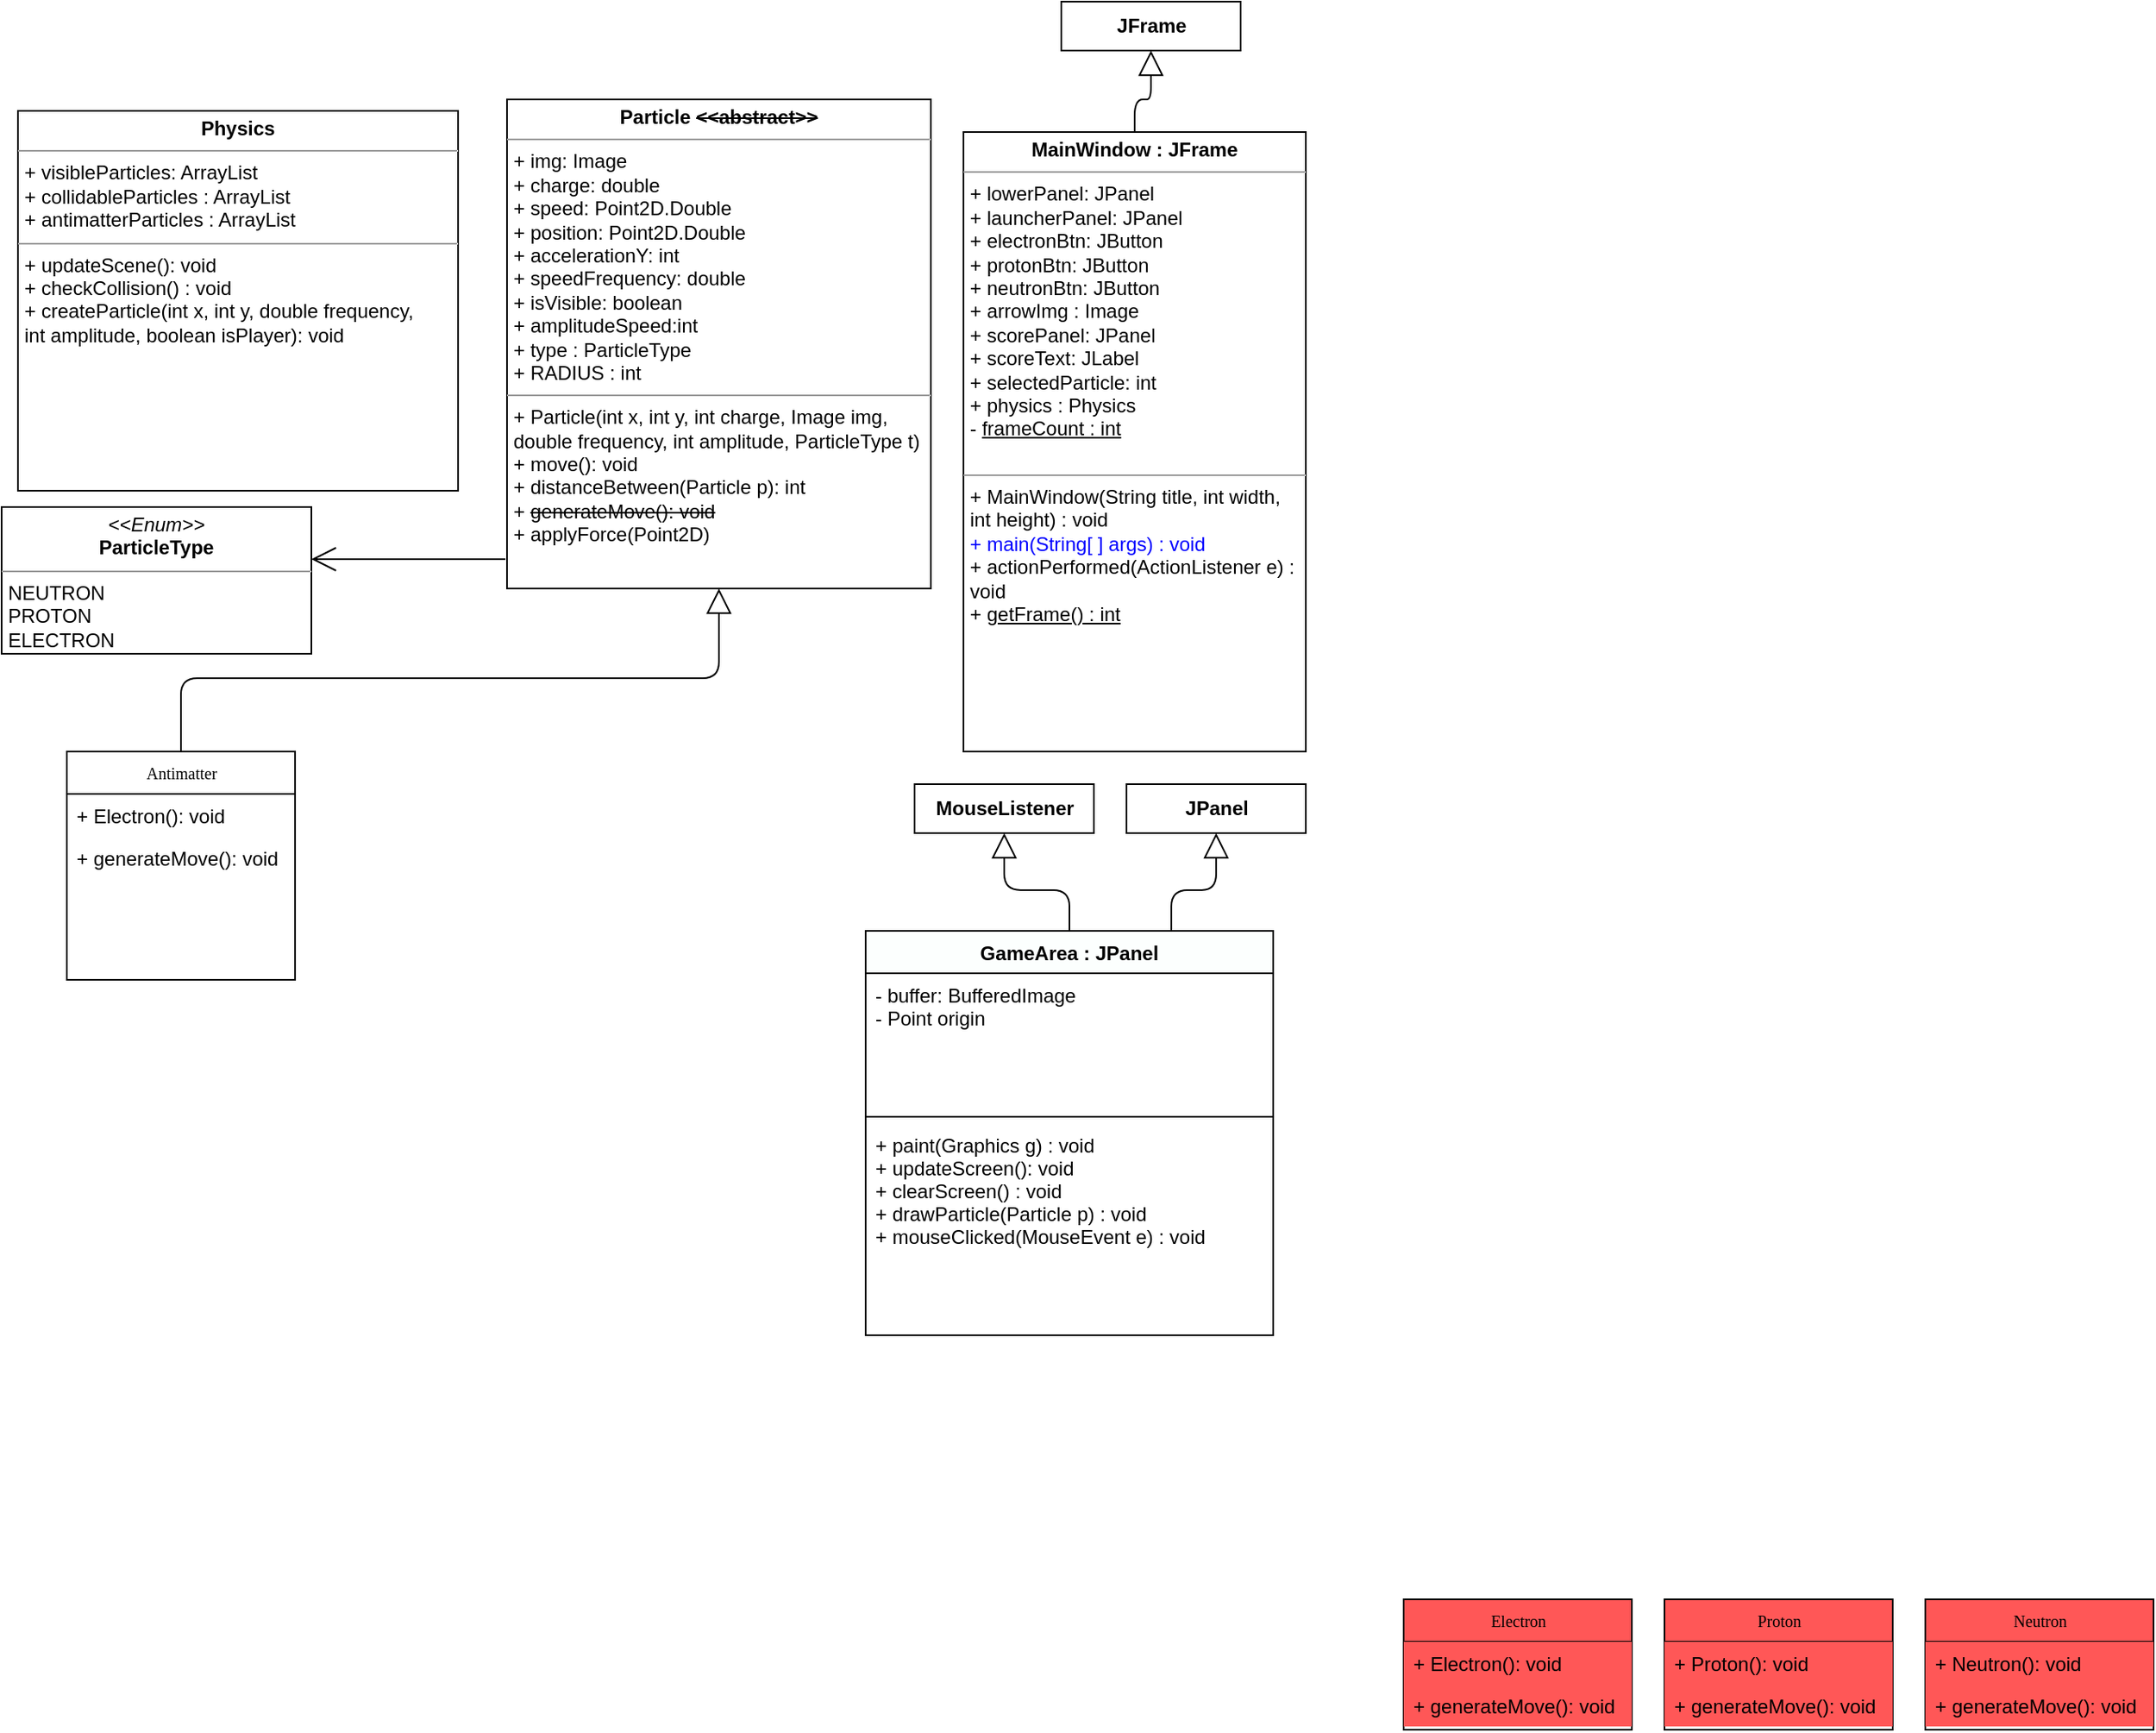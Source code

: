 <mxfile version="17.4.0" type="github">
  <diagram name="Page-1" id="c4acf3e9-155e-7222-9cf6-157b1a14988f">
    <mxGraphModel dx="1038" dy="547" grid="1" gridSize="10" guides="1" tooltips="1" connect="1" arrows="1" fold="1" page="1" pageScale="1" pageWidth="827" pageHeight="1169" background="none" math="0" shadow="0">
      <root>
        <mxCell id="0" />
        <mxCell id="1" parent="0" />
        <mxCell id="17acba5748e5396b-30" value="Neutron" style="swimlane;html=1;fontStyle=0;childLayout=stackLayout;horizontal=1;startSize=26;fillColor=#FF5757;horizontalStack=0;resizeParent=1;resizeLast=0;collapsible=1;marginBottom=0;swimlaneFillColor=#ffffff;rounded=0;shadow=0;comic=0;labelBackgroundColor=none;strokeWidth=1;fontFamily=Verdana;fontSize=10;align=center;" parent="1" vertex="1">
          <mxGeometry x="1200" y="1000" width="140" height="80" as="geometry">
            <mxRectangle x="470" y="750" width="70" height="26" as="alternateBounds" />
          </mxGeometry>
        </mxCell>
        <mxCell id="17acba5748e5396b-31" value="+ Neutron(): void" style="text;html=1;strokeColor=none;fillColor=#FF5757;align=left;verticalAlign=top;spacingLeft=4;spacingRight=4;whiteSpace=wrap;overflow=hidden;rotatable=0;points=[[0,0.5],[1,0.5]];portConstraint=eastwest;" parent="17acba5748e5396b-30" vertex="1">
          <mxGeometry y="26" width="140" height="26" as="geometry" />
        </mxCell>
        <mxCell id="17acba5748e5396b-32" value="+ generateMove(): void" style="text;html=1;strokeColor=none;fillColor=#FF5757;align=left;verticalAlign=top;spacingLeft=4;spacingRight=4;whiteSpace=wrap;overflow=hidden;rotatable=0;points=[[0,0.5],[1,0.5]];portConstraint=eastwest;" parent="17acba5748e5396b-30" vertex="1">
          <mxGeometry y="52" width="140" height="26" as="geometry" />
        </mxCell>
        <mxCell id="5d2195bd80daf111-18" value="&lt;p style=&quot;margin: 0px ; margin-top: 4px ; text-align: center&quot;&gt;&lt;b&gt;Physics&lt;/b&gt;&lt;/p&gt;&lt;hr size=&quot;1&quot;&gt;&lt;p style=&quot;margin: 0px ; margin-left: 4px&quot;&gt;+ visibleParticles: ArrayList&lt;br&gt;&lt;/p&gt;&lt;p style=&quot;margin: 0px ; margin-left: 4px&quot;&gt;+ collidableParticles : ArrayList&lt;/p&gt;&lt;p style=&quot;margin: 0px ; margin-left: 4px&quot;&gt;+ antimatterParticles : ArrayList&lt;/p&gt;&lt;hr size=&quot;1&quot;&gt;&lt;p style=&quot;margin: 0px ; margin-left: 4px&quot;&gt;+ updateScene(): void&lt;br&gt;+ checkCollision() : void&lt;/p&gt;&lt;p style=&quot;margin: 0px ; margin-left: 4px&quot;&gt;&lt;span&gt;+ createParticle(int x, int y, double frequency,&lt;/span&gt;&lt;/p&gt;&lt;p style=&quot;margin: 0px ; margin-left: 4px&quot;&gt;&lt;span&gt;int amplitude, boolean isPlayer): void&lt;/span&gt;&lt;/p&gt;" style="verticalAlign=top;align=left;overflow=fill;fontSize=12;fontFamily=Helvetica;html=1;rounded=0;shadow=0;comic=0;labelBackgroundColor=none;strokeWidth=1" parent="1" vertex="1">
          <mxGeometry x="30" y="87" width="270" height="233" as="geometry" />
        </mxCell>
        <mxCell id="5d2195bd80daf111-19" value="&lt;p style=&quot;margin: 0px ; margin-top: 4px ; text-align: center&quot;&gt;&lt;b&gt;Particle &lt;strike&gt;&amp;lt;&amp;lt;abstract&amp;gt;&amp;gt;&lt;/strike&gt;&lt;/b&gt;&lt;/p&gt;&lt;hr size=&quot;1&quot;&gt;&lt;p style=&quot;margin: 0px ; margin-left: 4px&quot;&gt;+ img: Image&lt;br&gt;&lt;/p&gt;&lt;p style=&quot;margin: 0px ; margin-left: 4px&quot;&gt;+ charge: double&lt;/p&gt;&lt;p style=&quot;margin: 0px ; margin-left: 4px&quot;&gt;+ speed: Point2D.Double&lt;/p&gt;&lt;p style=&quot;margin: 0px ; margin-left: 4px&quot;&gt;+ position: Point2D.Double&lt;/p&gt;&lt;p style=&quot;margin: 0px ; margin-left: 4px&quot;&gt;+ accelerationY: int&lt;/p&gt;&lt;p style=&quot;margin: 0px ; margin-left: 4px&quot;&gt;+ speedFrequency: double&lt;/p&gt;&lt;p style=&quot;margin: 0px ; margin-left: 4px&quot;&gt;+ isVisible: boolean&lt;/p&gt;&lt;p style=&quot;margin: 0px ; margin-left: 4px&quot;&gt;+ amplitudeSpeed:int&lt;/p&gt;&lt;p style=&quot;margin: 0px ; margin-left: 4px&quot;&gt;+ type : ParticleType&lt;/p&gt;&lt;p style=&quot;margin: 0px ; margin-left: 4px&quot;&gt;+ RADIUS : int&lt;/p&gt;&lt;hr size=&quot;1&quot;&gt;&lt;p style=&quot;margin: 0px ; margin-left: 4px&quot;&gt;+ Particle(int x, int y, int charge, Image img,&lt;/p&gt;&lt;p style=&quot;margin: 0px ; margin-left: 4px&quot;&gt;&lt;span&gt;double frequency, int amplitude, ParticleType t)&lt;/span&gt;&lt;/p&gt;&lt;p style=&quot;margin: 0px ; margin-left: 4px&quot;&gt;+ move(): void&lt;br&gt;+ distanceBetween(Particle p): int&lt;/p&gt;&lt;p style=&quot;margin: 0px ; margin-left: 4px&quot;&gt;+&amp;nbsp;&lt;strike&gt;generateMove(): void&lt;/strike&gt;&lt;/p&gt;&lt;p style=&quot;margin: 0px ; margin-left: 4px&quot;&gt;+ applyForce(Point2D)&lt;/p&gt;" style="verticalAlign=top;align=left;overflow=fill;fontSize=12;fontFamily=Helvetica;html=1;rounded=0;shadow=0;comic=0;labelBackgroundColor=none;strokeWidth=1" parent="1" vertex="1">
          <mxGeometry x="330" y="80" width="260" height="300" as="geometry" />
        </mxCell>
        <mxCell id="xcf63okRKwPbIisbK5mP-3" style="edgeStyle=orthogonalEdgeStyle;rounded=1;orthogonalLoop=1;jettySize=auto;html=1;exitX=0.5;exitY=0;exitDx=0;exitDy=0;entryX=0.5;entryY=1;entryDx=0;entryDy=0;endArrow=block;endFill=0;strokeWidth=1;endSize=13;" parent="1" source="5d2195bd80daf111-20" target="xcf63okRKwPbIisbK5mP-2" edge="1">
          <mxGeometry relative="1" as="geometry" />
        </mxCell>
        <mxCell id="5d2195bd80daf111-20" value="&lt;p style=&quot;margin: 0px ; margin-top: 4px ; text-align: center&quot;&gt;&lt;b&gt;MainWindow : JFrame&lt;/b&gt;&lt;/p&gt;&lt;hr size=&quot;1&quot;&gt;&lt;p style=&quot;margin: 0px ; margin-left: 4px&quot;&gt;+ lowerPanel: JPanel&lt;/p&gt;&lt;p style=&quot;margin: 0px ; margin-left: 4px&quot;&gt;+ launcherPanel: JPanel&lt;/p&gt;&lt;p style=&quot;margin: 0px ; margin-left: 4px&quot;&gt;+ electronBtn: JButton&lt;/p&gt;&lt;p style=&quot;margin: 0px ; margin-left: 4px&quot;&gt;+ protonBtn: JButton&lt;/p&gt;&lt;p style=&quot;margin: 0px ; margin-left: 4px&quot;&gt;+ neutronBtn: JButton&lt;/p&gt;&lt;p style=&quot;margin: 0px ; margin-left: 4px&quot;&gt;+ arrowImg : Image&lt;/p&gt;&lt;p style=&quot;margin: 0px ; margin-left: 4px&quot;&gt;+ scorePanel: JPanel&lt;/p&gt;&lt;p style=&quot;margin: 0px ; margin-left: 4px&quot;&gt;+ scoreText: JLabel&lt;/p&gt;&lt;p style=&quot;margin: 0px ; margin-left: 4px&quot;&gt;+ selectedParticle: int&lt;/p&gt;&lt;p style=&quot;margin: 0px ; margin-left: 4px&quot;&gt;+ physics : Physics&lt;/p&gt;&lt;p style=&quot;margin: 0px ; margin-left: 4px&quot;&gt;- &lt;u&gt;frameCount : int&lt;/u&gt;&lt;/p&gt;&lt;p style=&quot;margin: 0px ; margin-left: 4px&quot;&gt;&lt;br&gt;&lt;/p&gt;&lt;hr size=&quot;1&quot;&gt;&lt;p style=&quot;margin: 0px ; margin-left: 4px&quot;&gt;+ MainWindow(String title, int width,&lt;/p&gt;&lt;p style=&quot;margin: 0px ; margin-left: 4px&quot;&gt;int height) : void&lt;/p&gt;&lt;p style=&quot;margin: 0px ; margin-left: 4px&quot;&gt;&lt;font color=&quot;#0000ff&quot;&gt;+ main(String[ ] args) : void&lt;/font&gt;&lt;/p&gt;&lt;p style=&quot;margin: 0px ; margin-left: 4px&quot;&gt;+ actionPerformed(ActionListener e) :&lt;br&gt;void&lt;/p&gt;&lt;p style=&quot;margin: 0px ; margin-left: 4px&quot;&gt;+ &lt;u&gt;getFrame() : int&lt;/u&gt;&lt;/p&gt;" style="verticalAlign=top;align=left;overflow=fill;fontSize=12;fontFamily=Helvetica;html=1;rounded=0;shadow=0;comic=0;labelBackgroundColor=none;strokeWidth=1" parent="1" vertex="1">
          <mxGeometry x="610" y="100" width="210" height="380" as="geometry" />
        </mxCell>
        <mxCell id="zPrNQ61grF4aAKQ08MYx-1" value="Proton" style="swimlane;html=1;fontStyle=0;childLayout=stackLayout;horizontal=1;startSize=26;fillColor=#FF5757;horizontalStack=0;resizeParent=1;resizeLast=0;collapsible=1;marginBottom=0;swimlaneFillColor=#ffffff;rounded=0;shadow=0;comic=0;labelBackgroundColor=none;strokeWidth=1;fontFamily=Verdana;fontSize=10;align=center;" parent="1" vertex="1">
          <mxGeometry x="1040" y="1000" width="140" height="80" as="geometry" />
        </mxCell>
        <mxCell id="zPrNQ61grF4aAKQ08MYx-2" value="+ Proton(): void" style="text;html=1;strokeColor=none;fillColor=#FF5757;align=left;verticalAlign=top;spacingLeft=4;spacingRight=4;whiteSpace=wrap;overflow=hidden;rotatable=0;points=[[0,0.5],[1,0.5]];portConstraint=eastwest;" parent="zPrNQ61grF4aAKQ08MYx-1" vertex="1">
          <mxGeometry y="26" width="140" height="26" as="geometry" />
        </mxCell>
        <mxCell id="zPrNQ61grF4aAKQ08MYx-3" value="+ generateMove(): void" style="text;html=1;strokeColor=none;fillColor=#FF5757;align=left;verticalAlign=top;spacingLeft=4;spacingRight=4;whiteSpace=wrap;overflow=hidden;rotatable=0;points=[[0,0.5],[1,0.5]];portConstraint=eastwest;" parent="zPrNQ61grF4aAKQ08MYx-1" vertex="1">
          <mxGeometry y="52" width="140" height="26" as="geometry" />
        </mxCell>
        <mxCell id="zPrNQ61grF4aAKQ08MYx-4" value="Electron" style="swimlane;html=1;fontStyle=0;childLayout=stackLayout;horizontal=1;startSize=26;fillColor=#FF5757;horizontalStack=0;resizeParent=1;resizeLast=0;collapsible=1;marginBottom=0;swimlaneFillColor=#ffffff;rounded=0;shadow=0;comic=0;labelBackgroundColor=none;strokeWidth=1;fontFamily=Verdana;fontSize=10;align=center;" parent="1" vertex="1">
          <mxGeometry x="880" y="1000" width="140" height="80" as="geometry" />
        </mxCell>
        <mxCell id="zPrNQ61grF4aAKQ08MYx-5" value="+ Electron(): void" style="text;html=1;strokeColor=none;fillColor=#FF5757;align=left;verticalAlign=top;spacingLeft=4;spacingRight=4;whiteSpace=wrap;overflow=hidden;rotatable=0;points=[[0,0.5],[1,0.5]];portConstraint=eastwest;" parent="zPrNQ61grF4aAKQ08MYx-4" vertex="1">
          <mxGeometry y="26" width="140" height="26" as="geometry" />
        </mxCell>
        <mxCell id="zPrNQ61grF4aAKQ08MYx-6" value="+ generateMove(): void" style="text;html=1;strokeColor=none;fillColor=#FF5757;align=left;verticalAlign=top;spacingLeft=4;spacingRight=4;whiteSpace=wrap;overflow=hidden;rotatable=0;points=[[0,0.5],[1,0.5]];portConstraint=eastwest;" parent="zPrNQ61grF4aAKQ08MYx-4" vertex="1">
          <mxGeometry y="52" width="140" height="26" as="geometry" />
        </mxCell>
        <mxCell id="zPrNQ61grF4aAKQ08MYx-8" value="Antimatter" style="swimlane;html=1;fontStyle=0;childLayout=stackLayout;horizontal=1;startSize=26;fillColor=none;horizontalStack=0;resizeParent=1;resizeLast=0;collapsible=1;marginBottom=0;swimlaneFillColor=#ffffff;rounded=0;shadow=0;comic=0;labelBackgroundColor=none;strokeWidth=1;fontFamily=Verdana;fontSize=10;align=center;" parent="1" vertex="1">
          <mxGeometry x="60" y="480" width="140" height="140" as="geometry" />
        </mxCell>
        <mxCell id="zPrNQ61grF4aAKQ08MYx-9" value="+ Electron(): void" style="text;html=1;strokeColor=none;fillColor=none;align=left;verticalAlign=top;spacingLeft=4;spacingRight=4;whiteSpace=wrap;overflow=hidden;rotatable=0;points=[[0,0.5],[1,0.5]];portConstraint=eastwest;" parent="zPrNQ61grF4aAKQ08MYx-8" vertex="1">
          <mxGeometry y="26" width="140" height="26" as="geometry" />
        </mxCell>
        <mxCell id="zPrNQ61grF4aAKQ08MYx-10" value="+ generateMove(): void" style="text;html=1;strokeColor=none;fillColor=none;align=left;verticalAlign=top;spacingLeft=4;spacingRight=4;whiteSpace=wrap;overflow=hidden;rotatable=0;points=[[0,0.5],[1,0.5]];portConstraint=eastwest;" parent="zPrNQ61grF4aAKQ08MYx-8" vertex="1">
          <mxGeometry y="52" width="140" height="26" as="geometry" />
        </mxCell>
        <mxCell id="oqM1RT1dafb3QcwrDIwe-2" value="&lt;p style=&quot;margin: 0px ; margin-top: 4px ; text-align: center&quot;&gt;&lt;i&gt;&amp;lt;&amp;lt;Enum&amp;gt;&amp;gt;&lt;/i&gt;&lt;br&gt;&lt;b&gt;ParticleType&lt;/b&gt;&lt;/p&gt;&lt;hr size=&quot;1&quot;&gt;&lt;p style=&quot;margin: 0px ; margin-left: 4px&quot;&gt;NEUTRON&lt;/p&gt;&lt;p style=&quot;margin: 0px ; margin-left: 4px&quot;&gt;PROTON&lt;br&gt;ELECTRON&lt;/p&gt;" style="verticalAlign=top;align=left;overflow=fill;fontSize=12;fontFamily=Helvetica;html=1;fillColor=#FFFFFF;noLabel=0;enumerate=0;expand=1;" parent="1" vertex="1">
          <mxGeometry x="20" y="330" width="190" height="90" as="geometry" />
        </mxCell>
        <mxCell id="oqM1RT1dafb3QcwrDIwe-4" style="edgeStyle=orthogonalEdgeStyle;orthogonalLoop=1;jettySize=auto;html=1;endArrow=block;endFill=0;jumpSize=6;strokeWidth=1;endSize=13;exitX=0.5;exitY=0;exitDx=0;exitDy=0;entryX=0.5;entryY=1;entryDx=0;entryDy=0;orthogonal=1;shadow=0;sketch=0;rounded=1;" parent="1" source="zPrNQ61grF4aAKQ08MYx-8" target="5d2195bd80daf111-19" edge="1">
          <mxGeometry relative="1" as="geometry">
            <mxPoint x="120" y="480" as="sourcePoint" />
            <mxPoint x="360" y="490" as="targetPoint" />
          </mxGeometry>
        </mxCell>
        <mxCell id="oqM1RT1dafb3QcwrDIwe-19" style="edgeStyle=orthogonalEdgeStyle;rounded=1;orthogonalLoop=1;jettySize=auto;html=1;endSize=0;endArrow=none;endFill=0;startArrow=open;startFill=0;targetPerimeterSpacing=0;startSize=13;orthogonal=1;" parent="1" source="oqM1RT1dafb3QcwrDIwe-2" edge="1">
          <mxGeometry relative="1" as="geometry">
            <Array as="points">
              <mxPoint x="329" y="362" />
            </Array>
            <mxPoint x="560" y="490" as="sourcePoint" />
            <mxPoint x="329" y="362" as="targetPoint" />
          </mxGeometry>
        </mxCell>
        <mxCell id="xcf63okRKwPbIisbK5mP-8" style="edgeStyle=orthogonalEdgeStyle;rounded=1;orthogonalLoop=1;jettySize=auto;html=1;exitX=0.5;exitY=0;exitDx=0;exitDy=0;entryX=0.5;entryY=1;entryDx=0;entryDy=0;endArrow=block;endFill=0;endSize=13;strokeWidth=1;" parent="1" source="oqM1RT1dafb3QcwrDIwe-25" target="xcf63okRKwPbIisbK5mP-7" edge="1">
          <mxGeometry relative="1" as="geometry" />
        </mxCell>
        <mxCell id="xcf63okRKwPbIisbK5mP-11" style="edgeStyle=orthogonalEdgeStyle;rounded=1;orthogonalLoop=1;jettySize=auto;html=1;exitX=0.75;exitY=0;exitDx=0;exitDy=0;endArrow=block;endFill=0;endSize=13;strokeWidth=1;" parent="1" source="oqM1RT1dafb3QcwrDIwe-25" target="xcf63okRKwPbIisbK5mP-10" edge="1">
          <mxGeometry relative="1" as="geometry" />
        </mxCell>
        <mxCell id="oqM1RT1dafb3QcwrDIwe-25" value="GameArea : JPanel" style="swimlane;fontStyle=1;align=center;verticalAlign=top;childLayout=stackLayout;horizontal=1;startSize=26;horizontalStack=0;resizeParent=1;resizeParentMax=0;resizeLast=0;collapsible=1;marginBottom=0;fillColor=#FCFFFE;" parent="1" vertex="1">
          <mxGeometry x="550" y="590" width="250" height="248" as="geometry" />
        </mxCell>
        <mxCell id="oqM1RT1dafb3QcwrDIwe-26" value="- buffer: BufferedImage&#xa;- Point origin&#xa;" style="text;strokeColor=none;fillColor=none;align=left;verticalAlign=top;spacingLeft=4;spacingRight=4;overflow=hidden;rotatable=0;points=[[0,0.5],[1,0.5]];portConstraint=eastwest;" parent="oqM1RT1dafb3QcwrDIwe-25" vertex="1">
          <mxGeometry y="26" width="250" height="84" as="geometry" />
        </mxCell>
        <mxCell id="oqM1RT1dafb3QcwrDIwe-27" value="" style="line;strokeWidth=1;fillColor=none;align=left;verticalAlign=middle;spacingTop=-1;spacingLeft=3;spacingRight=3;rotatable=0;labelPosition=right;points=[];portConstraint=eastwest;" parent="oqM1RT1dafb3QcwrDIwe-25" vertex="1">
          <mxGeometry y="110" width="250" height="8" as="geometry" />
        </mxCell>
        <mxCell id="oqM1RT1dafb3QcwrDIwe-28" value="+ paint(Graphics g) : void&#xa;+ updateScreen(): void&#xa;+ clearScreen() : void&#xa;+ drawParticle(Particle p) : void&#xa;+ mouseClicked(MouseEvent e) : void" style="text;strokeColor=none;fillColor=none;align=left;verticalAlign=top;spacingLeft=4;spacingRight=4;overflow=hidden;rotatable=0;points=[[0,0.5],[1,0.5]];portConstraint=eastwest;" parent="oqM1RT1dafb3QcwrDIwe-25" vertex="1">
          <mxGeometry y="118" width="250" height="130" as="geometry" />
        </mxCell>
        <mxCell id="xcf63okRKwPbIisbK5mP-2" value="&lt;b&gt;JFrame&lt;/b&gt;" style="html=1;" parent="1" vertex="1">
          <mxGeometry x="670" y="20" width="110" height="30" as="geometry" />
        </mxCell>
        <mxCell id="xcf63okRKwPbIisbK5mP-7" value="&lt;b&gt;MouseListener&lt;/b&gt;" style="html=1;" parent="1" vertex="1">
          <mxGeometry x="580" y="500" width="110" height="30" as="geometry" />
        </mxCell>
        <mxCell id="xcf63okRKwPbIisbK5mP-10" value="&lt;b&gt;JPanel&lt;br&gt;&lt;/b&gt;" style="html=1;" parent="1" vertex="1">
          <mxGeometry x="710" y="500" width="110" height="30" as="geometry" />
        </mxCell>
      </root>
    </mxGraphModel>
  </diagram>
</mxfile>
